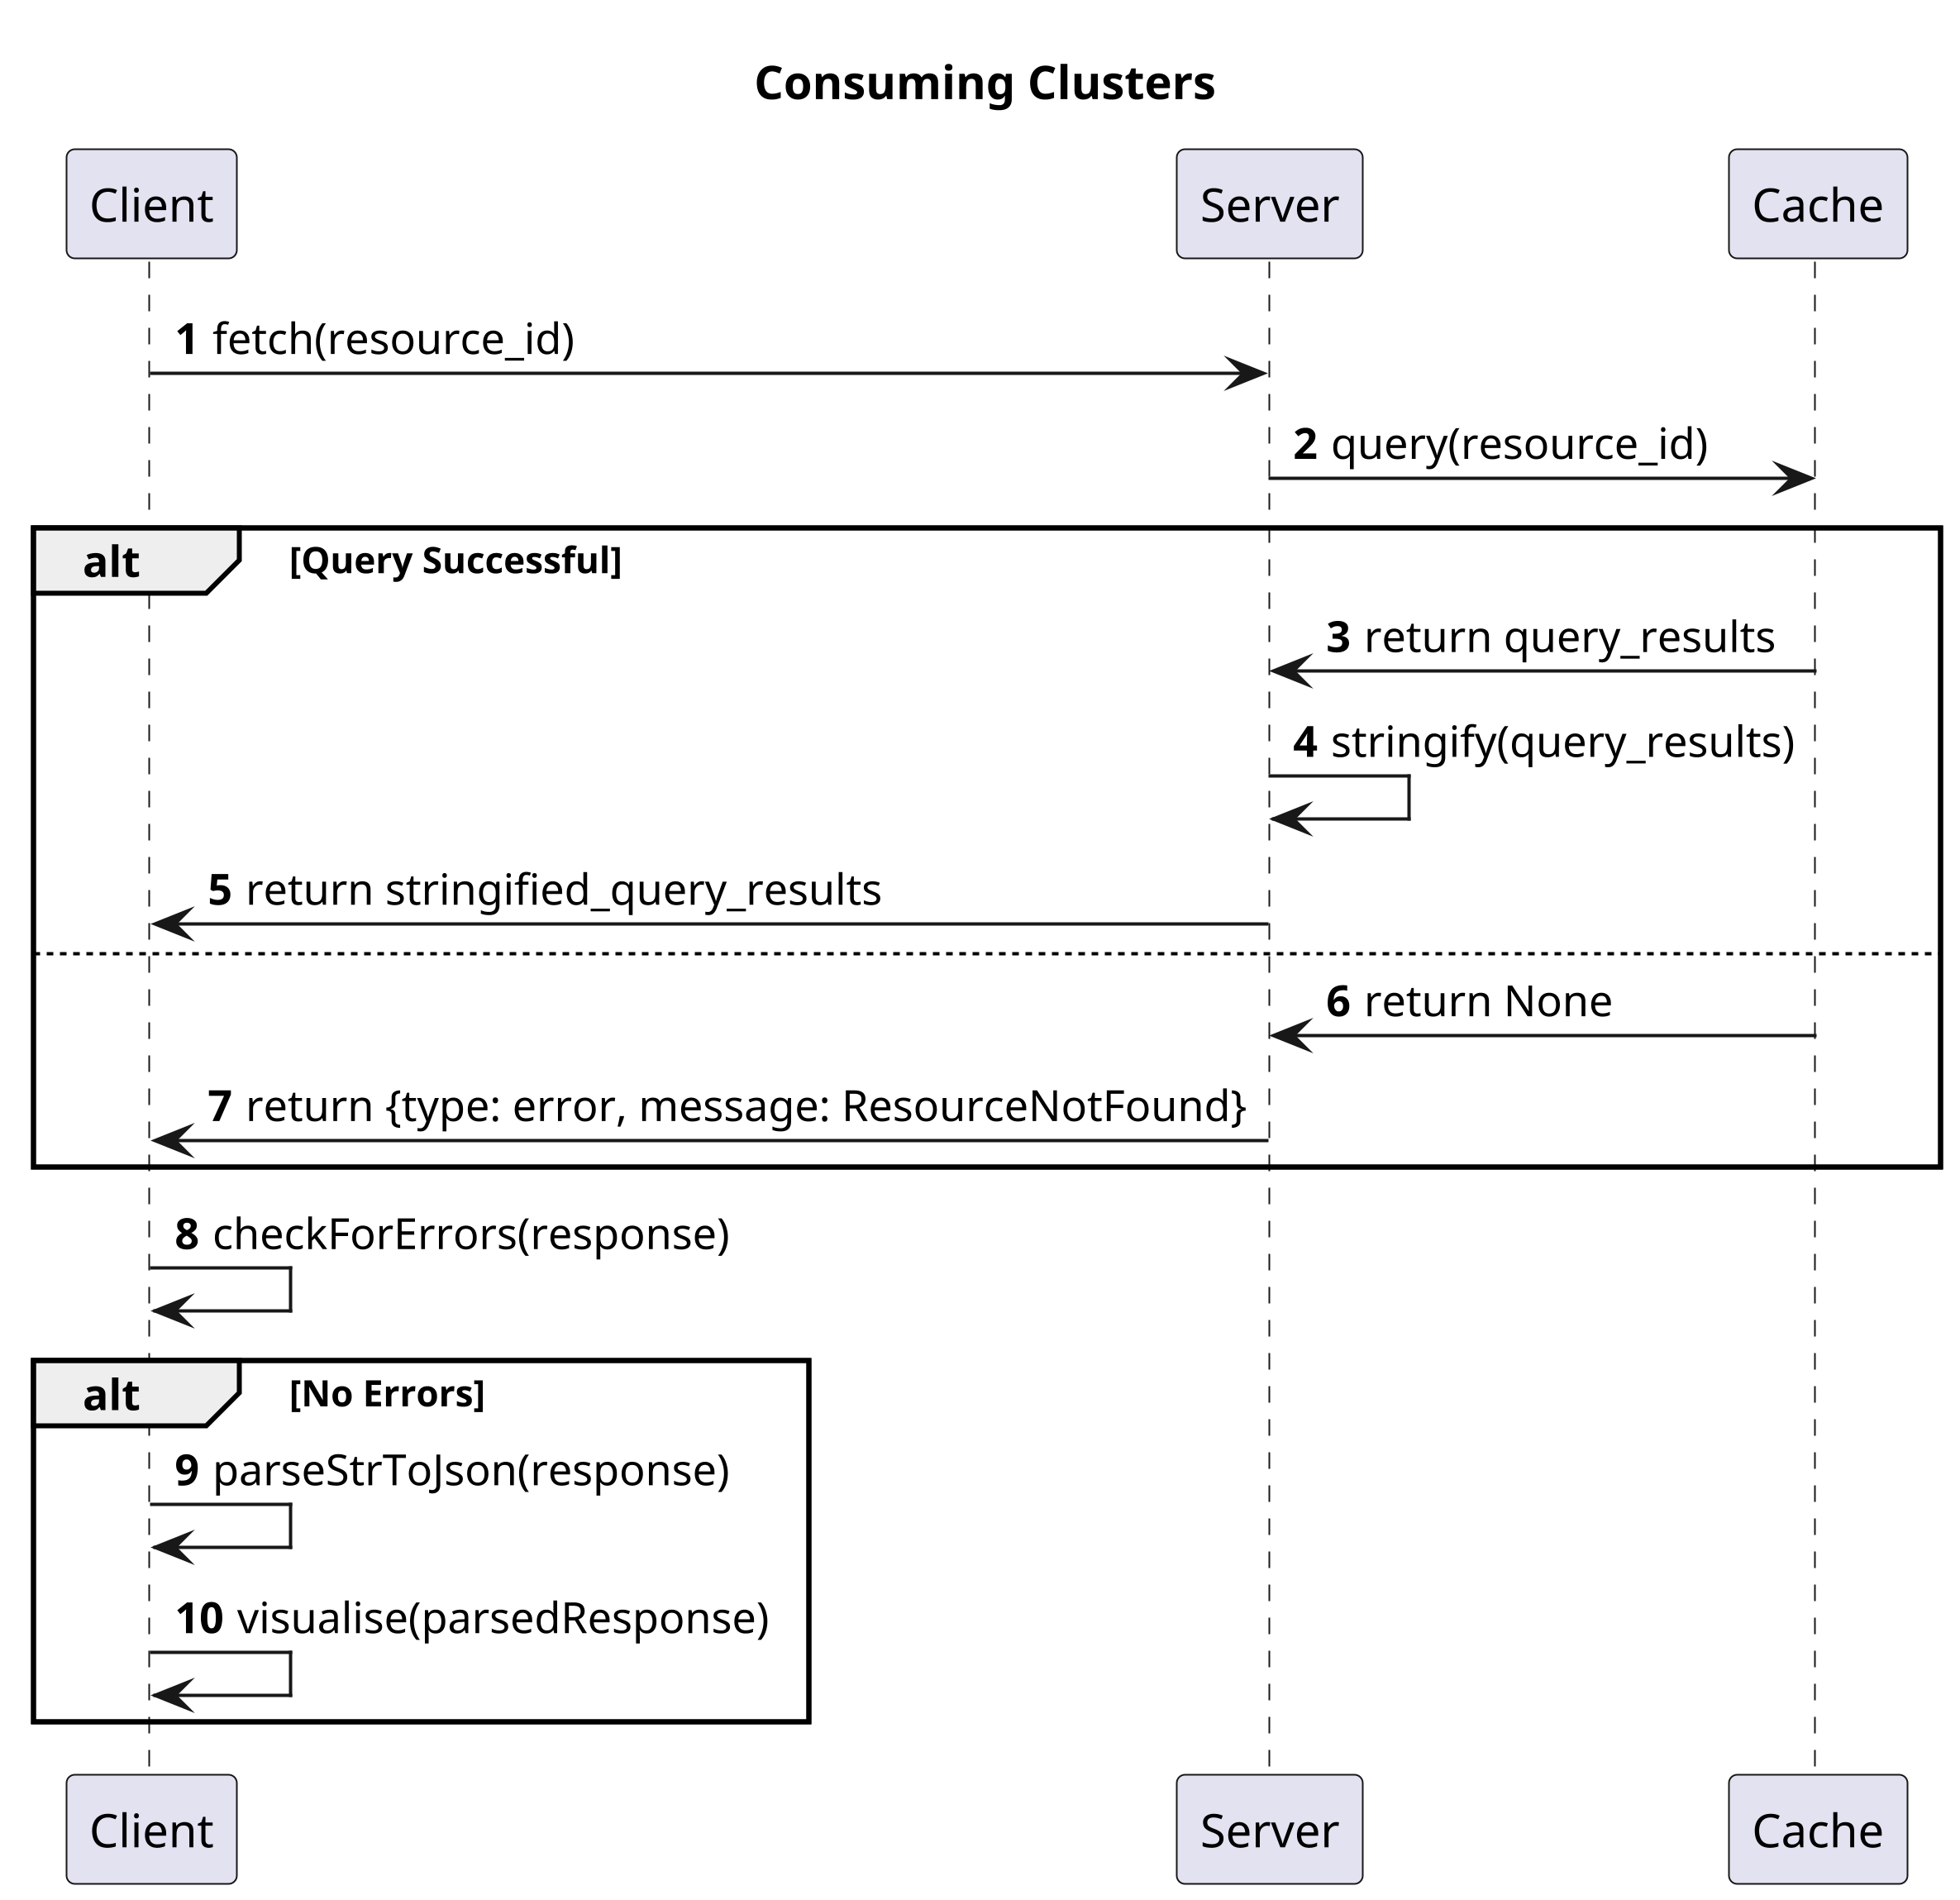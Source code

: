 @startuml

title Consuming Clusters
scale 5
autonumber

Client -> Server: fetch(resource_id)
Server -> Cache: query(resource_id)
alt Query Successful
    Server <- Cache: return query_results
    Server -> Server: stringify(query_results)
    Client <- Server: return stringified_query_results
else
    Server <- Cache: return None
    Client <- Server: return {type: error, message: ResourceNotFound}
end

Client -> Client: checkForErrors(response)
alt No Errors
	Client -> Client: parseStrToJson(response)
	Client -> Client: visualise(parsedResponse)
end


@enduml
